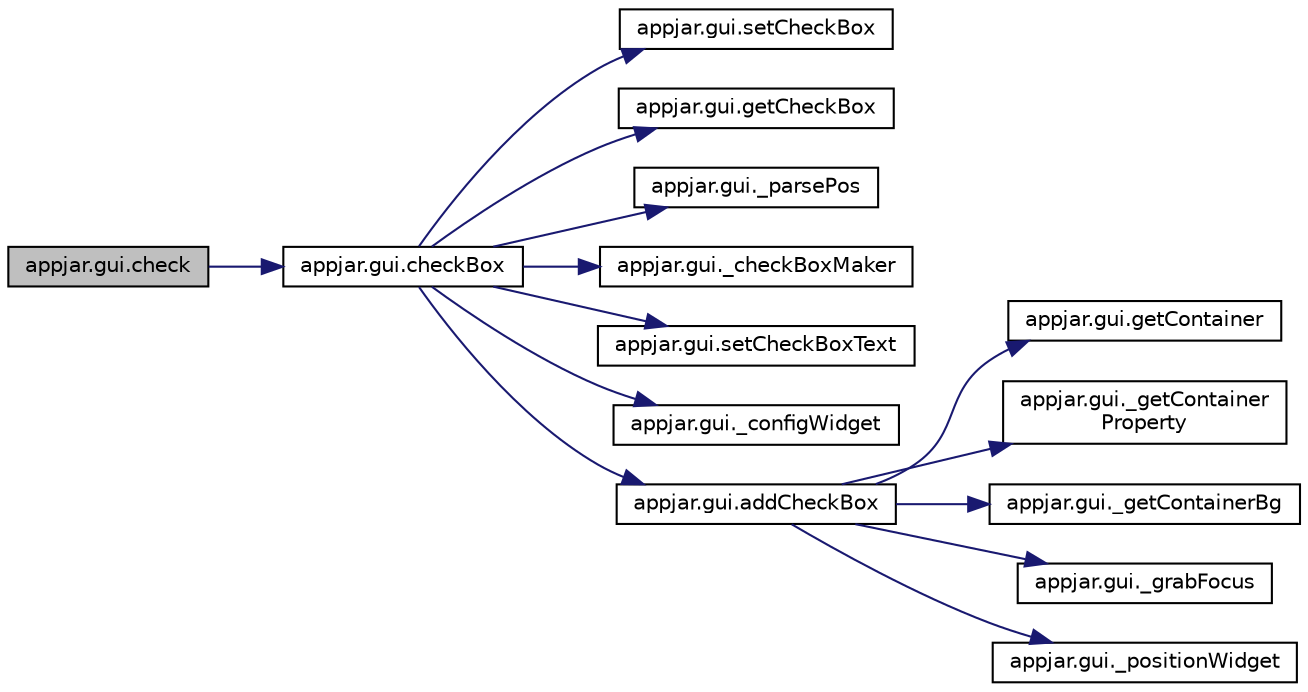 digraph "appjar.gui.check"
{
  edge [fontname="Helvetica",fontsize="10",labelfontname="Helvetica",labelfontsize="10"];
  node [fontname="Helvetica",fontsize="10",shape=record];
  rankdir="LR";
  Node899 [label="appjar.gui.check",height=0.2,width=0.4,color="black", fillcolor="grey75", style="filled", fontcolor="black"];
  Node899 -> Node900 [color="midnightblue",fontsize="10",style="solid",fontname="Helvetica"];
  Node900 [label="appjar.gui.checkBox",height=0.2,width=0.4,color="black", fillcolor="white", style="filled",URL="$classappjar_1_1gui.html#a88b585699e7e9d95175900d31961112d"];
  Node900 -> Node901 [color="midnightblue",fontsize="10",style="solid",fontname="Helvetica"];
  Node901 [label="appjar.gui.setCheckBox",height=0.2,width=0.4,color="black", fillcolor="white", style="filled",URL="$classappjar_1_1gui.html#a4af955974473127c2bec7749b1c123c3"];
  Node900 -> Node902 [color="midnightblue",fontsize="10",style="solid",fontname="Helvetica"];
  Node902 [label="appjar.gui.getCheckBox",height=0.2,width=0.4,color="black", fillcolor="white", style="filled",URL="$classappjar_1_1gui.html#a1c08bb4ed7a20a9a540ac7ce370eb236"];
  Node900 -> Node903 [color="midnightblue",fontsize="10",style="solid",fontname="Helvetica"];
  Node903 [label="appjar.gui._parsePos",height=0.2,width=0.4,color="black", fillcolor="white", style="filled",URL="$classappjar_1_1gui.html#a8174359ccd50269f6c9f63f00cbb9d7e",tooltip="FUNCTIONS for labels. "];
  Node900 -> Node904 [color="midnightblue",fontsize="10",style="solid",fontname="Helvetica"];
  Node904 [label="appjar.gui._checkBoxMaker",height=0.2,width=0.4,color="black", fillcolor="white", style="filled",URL="$classappjar_1_1gui.html#a45ff6b2e049f7dbda427857cbc1778f5"];
  Node900 -> Node905 [color="midnightblue",fontsize="10",style="solid",fontname="Helvetica"];
  Node905 [label="appjar.gui.setCheckBoxText",height=0.2,width=0.4,color="black", fillcolor="white", style="filled",URL="$classappjar_1_1gui.html#a0a94a7366ee08f746bfc0ee79fa28414"];
  Node900 -> Node906 [color="midnightblue",fontsize="10",style="solid",fontname="Helvetica"];
  Node906 [label="appjar.gui._configWidget",height=0.2,width=0.4,color="black", fillcolor="white", style="filled",URL="$classappjar_1_1gui.html#ac54e9af2a9e7a18f87f0ffafbd156353"];
  Node900 -> Node907 [color="midnightblue",fontsize="10",style="solid",fontname="Helvetica"];
  Node907 [label="appjar.gui.addCheckBox",height=0.2,width=0.4,color="black", fillcolor="white", style="filled",URL="$classappjar_1_1gui.html#a65dadc504c218227cf826fccaa795b89"];
  Node907 -> Node908 [color="midnightblue",fontsize="10",style="solid",fontname="Helvetica"];
  Node908 [label="appjar.gui.getContainer",height=0.2,width=0.4,color="black", fillcolor="white", style="filled",URL="$classappjar_1_1gui.html#a2e8ea27bae5f6758257be218c8279b56"];
  Node907 -> Node909 [color="midnightblue",fontsize="10",style="solid",fontname="Helvetica"];
  Node909 [label="appjar.gui._getContainer\lProperty",height=0.2,width=0.4,color="black", fillcolor="white", style="filled",URL="$classappjar_1_1gui.html#aa5d65e2282cfbe0a4b963b369e7d4e51"];
  Node907 -> Node910 [color="midnightblue",fontsize="10",style="solid",fontname="Helvetica"];
  Node910 [label="appjar.gui._getContainerBg",height=0.2,width=0.4,color="black", fillcolor="white", style="filled",URL="$classappjar_1_1gui.html#a120b8d0d6e0b536ac8735df1ffefd37a"];
  Node907 -> Node911 [color="midnightblue",fontsize="10",style="solid",fontname="Helvetica"];
  Node911 [label="appjar.gui._grabFocus",height=0.2,width=0.4,color="black", fillcolor="white", style="filled",URL="$classappjar_1_1gui.html#a955fd18aaabc99392cfdbf7809a862de"];
  Node907 -> Node912 [color="midnightblue",fontsize="10",style="solid",fontname="Helvetica"];
  Node912 [label="appjar.gui._positionWidget",height=0.2,width=0.4,color="black", fillcolor="white", style="filled",URL="$classappjar_1_1gui.html#a073b1298767aeb92dd77b77cb6000e8c"];
}
